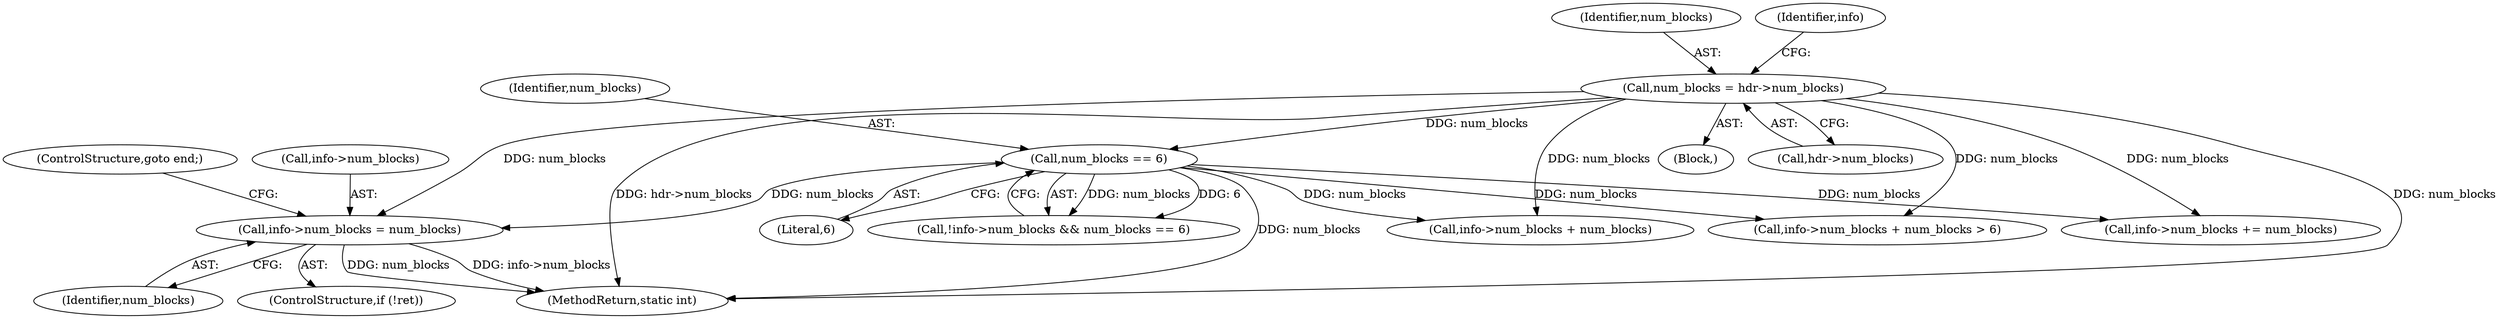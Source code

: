 digraph "0_FFmpeg_ed22dc22216f74c75ee7901f82649e1ff725ba50@pointer" {
"1000583" [label="(Call,info->num_blocks = num_blocks)"];
"1000542" [label="(Call,num_blocks == 6)"];
"1000191" [label="(Call,num_blocks = hdr->num_blocks)"];
"1000116" [label="(Block,)"];
"1000537" [label="(Call,!info->num_blocks && num_blocks == 6)"];
"1000583" [label="(Call,info->num_blocks = num_blocks)"];
"1000587" [label="(Identifier,num_blocks)"];
"1000542" [label="(Call,num_blocks == 6)"];
"1000543" [label="(Identifier,num_blocks)"];
"1000192" [label="(Identifier,num_blocks)"];
"1000584" [label="(Call,info->num_blocks)"];
"1000199" [label="(Identifier,info)"];
"1000588" [label="(ControlStructure,goto end;)"];
"1000683" [label="(MethodReturn,static int)"];
"1000554" [label="(Call,info->num_blocks + num_blocks > 6)"];
"1000555" [label="(Call,info->num_blocks + num_blocks)"];
"1000627" [label="(Call,info->num_blocks += num_blocks)"];
"1000193" [label="(Call,hdr->num_blocks)"];
"1000544" [label="(Literal,6)"];
"1000191" [label="(Call,num_blocks = hdr->num_blocks)"];
"1000580" [label="(ControlStructure,if (!ret))"];
"1000583" -> "1000580"  [label="AST: "];
"1000583" -> "1000587"  [label="CFG: "];
"1000584" -> "1000583"  [label="AST: "];
"1000587" -> "1000583"  [label="AST: "];
"1000588" -> "1000583"  [label="CFG: "];
"1000583" -> "1000683"  [label="DDG: info->num_blocks"];
"1000583" -> "1000683"  [label="DDG: num_blocks"];
"1000542" -> "1000583"  [label="DDG: num_blocks"];
"1000191" -> "1000583"  [label="DDG: num_blocks"];
"1000542" -> "1000537"  [label="AST: "];
"1000542" -> "1000544"  [label="CFG: "];
"1000543" -> "1000542"  [label="AST: "];
"1000544" -> "1000542"  [label="AST: "];
"1000537" -> "1000542"  [label="CFG: "];
"1000542" -> "1000683"  [label="DDG: num_blocks"];
"1000542" -> "1000537"  [label="DDG: num_blocks"];
"1000542" -> "1000537"  [label="DDG: 6"];
"1000191" -> "1000542"  [label="DDG: num_blocks"];
"1000542" -> "1000554"  [label="DDG: num_blocks"];
"1000542" -> "1000555"  [label="DDG: num_blocks"];
"1000542" -> "1000627"  [label="DDG: num_blocks"];
"1000191" -> "1000116"  [label="AST: "];
"1000191" -> "1000193"  [label="CFG: "];
"1000192" -> "1000191"  [label="AST: "];
"1000193" -> "1000191"  [label="AST: "];
"1000199" -> "1000191"  [label="CFG: "];
"1000191" -> "1000683"  [label="DDG: hdr->num_blocks"];
"1000191" -> "1000683"  [label="DDG: num_blocks"];
"1000191" -> "1000554"  [label="DDG: num_blocks"];
"1000191" -> "1000555"  [label="DDG: num_blocks"];
"1000191" -> "1000627"  [label="DDG: num_blocks"];
}
